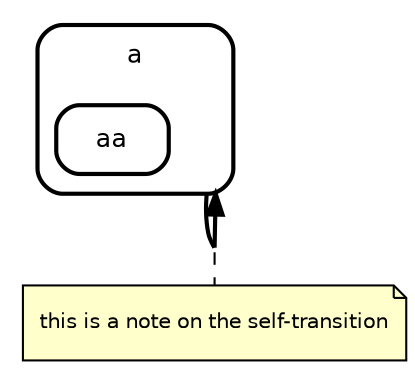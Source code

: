 digraph "state transitions" {
  fontname="Helvetica" fontsize=12 penwidth=2.0 splines=true ordering=out compound=true overlap=scale nodesep=0.3 ranksep=0.1
  node [shape=plaintext style=filled fillcolor="#FFFFFF01" fontname=Helvetica fontsize=12 penwidth=2.0]
  edge [fontname=Helvetica fontsize=10]

  "self_tr_a_a_1" [shape=point style=invis width=0 height=0 fixedsize=true]
  subgraph "cluster_a" {
    class="state regular" label= <
    <table cellborder="0" border="0">
      <tr><td>a</td></tr>
    </table>
    > style=rounded penwidth=2.0
    "a" [shape=point style=invis margin=0 width=0 height=0 fixedsize=true]
      "aa" [margin=0 class="state regular" label= <
        <table align="center" cellborder="0" border="2" style="rounded" width="48">
          <tr><td width="48" cellpadding="7">aa</td></tr>
        </table>
      >]

  }
  "i_note_tr_a_a_1" [shape=point style=invis margin=0 width=0 height=0 fixedsize=true]
  "a" -> "i_note_tr_a_a_1" [arrowhead=none ltail="cluster_a" penwidth=2]
  "i_note_tr_a_a_1" -> "a" [label="    \l" lhead="cluster_a" penwidth=2]
  "i_note_tr_a_a_1" -> "note_tr_a_a_1" [style=dashed arrowtail=none arrowhead=none weight=0]
  "note_tr_a_a_1" [label="this is a note on the self-transition\l" shape=note fontsize=10 color=black fontcolor=black fillcolor="#ffffcc" penwidth=1.0]

}
